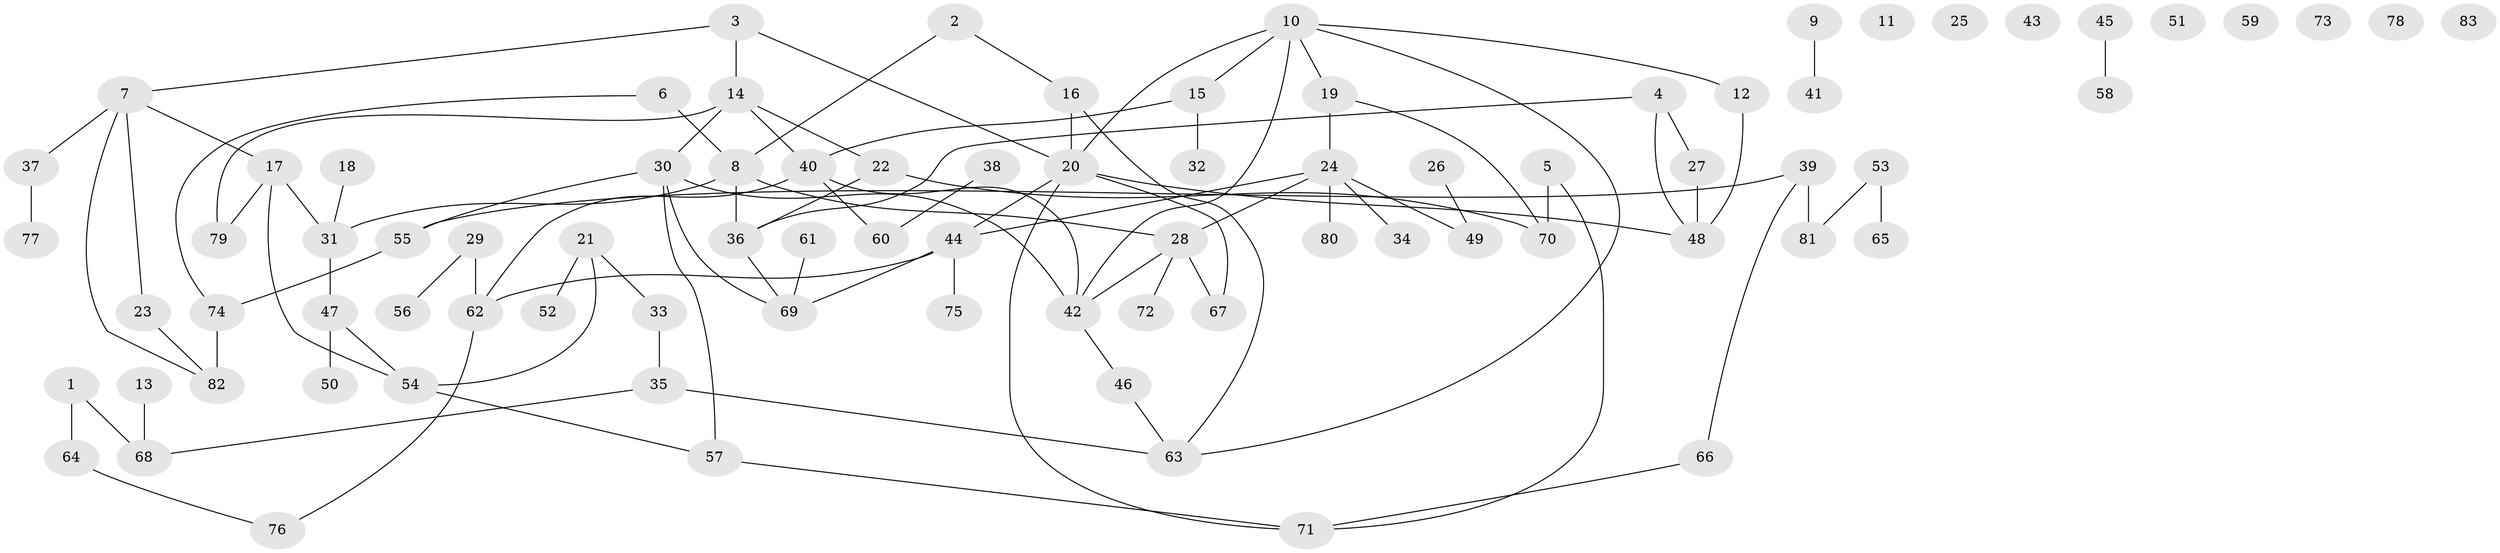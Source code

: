 // coarse degree distribution, {10: 0.038461538461538464, 3: 0.3076923076923077, 4: 0.15384615384615385, 2: 0.11538461538461539, 5: 0.07692307692307693, 9: 0.038461538461538464, 6: 0.07692307692307693, 1: 0.19230769230769232}
// Generated by graph-tools (version 1.1) at 2025/35/03/04/25 23:35:50]
// undirected, 83 vertices, 101 edges
graph export_dot {
  node [color=gray90,style=filled];
  1;
  2;
  3;
  4;
  5;
  6;
  7;
  8;
  9;
  10;
  11;
  12;
  13;
  14;
  15;
  16;
  17;
  18;
  19;
  20;
  21;
  22;
  23;
  24;
  25;
  26;
  27;
  28;
  29;
  30;
  31;
  32;
  33;
  34;
  35;
  36;
  37;
  38;
  39;
  40;
  41;
  42;
  43;
  44;
  45;
  46;
  47;
  48;
  49;
  50;
  51;
  52;
  53;
  54;
  55;
  56;
  57;
  58;
  59;
  60;
  61;
  62;
  63;
  64;
  65;
  66;
  67;
  68;
  69;
  70;
  71;
  72;
  73;
  74;
  75;
  76;
  77;
  78;
  79;
  80;
  81;
  82;
  83;
  1 -- 64;
  1 -- 68;
  2 -- 8;
  2 -- 16;
  3 -- 7;
  3 -- 14;
  3 -- 20;
  4 -- 27;
  4 -- 36;
  4 -- 48;
  5 -- 70;
  5 -- 71;
  6 -- 8;
  6 -- 74;
  7 -- 17;
  7 -- 23;
  7 -- 37;
  7 -- 82;
  8 -- 28;
  8 -- 31;
  8 -- 36;
  9 -- 41;
  10 -- 12;
  10 -- 15;
  10 -- 19;
  10 -- 20;
  10 -- 42;
  10 -- 63;
  12 -- 48;
  13 -- 68;
  14 -- 22;
  14 -- 30;
  14 -- 40;
  14 -- 79;
  15 -- 32;
  15 -- 40;
  16 -- 20;
  16 -- 63;
  17 -- 31;
  17 -- 54;
  17 -- 79;
  18 -- 31;
  19 -- 24;
  19 -- 70;
  20 -- 44;
  20 -- 48;
  20 -- 67;
  20 -- 71;
  21 -- 33;
  21 -- 52;
  21 -- 54;
  22 -- 36;
  22 -- 70;
  23 -- 82;
  24 -- 28;
  24 -- 34;
  24 -- 44;
  24 -- 49;
  24 -- 80;
  26 -- 49;
  27 -- 48;
  28 -- 42;
  28 -- 67;
  28 -- 72;
  29 -- 56;
  29 -- 62;
  30 -- 42;
  30 -- 55;
  30 -- 57;
  30 -- 69;
  31 -- 47;
  33 -- 35;
  35 -- 63;
  35 -- 68;
  36 -- 69;
  37 -- 77;
  38 -- 60;
  39 -- 55;
  39 -- 66;
  39 -- 81;
  40 -- 42;
  40 -- 60;
  40 -- 62;
  42 -- 46;
  44 -- 62;
  44 -- 69;
  44 -- 75;
  45 -- 58;
  46 -- 63;
  47 -- 50;
  47 -- 54;
  53 -- 65;
  53 -- 81;
  54 -- 57;
  55 -- 74;
  57 -- 71;
  61 -- 69;
  62 -- 76;
  64 -- 76;
  66 -- 71;
  74 -- 82;
}
